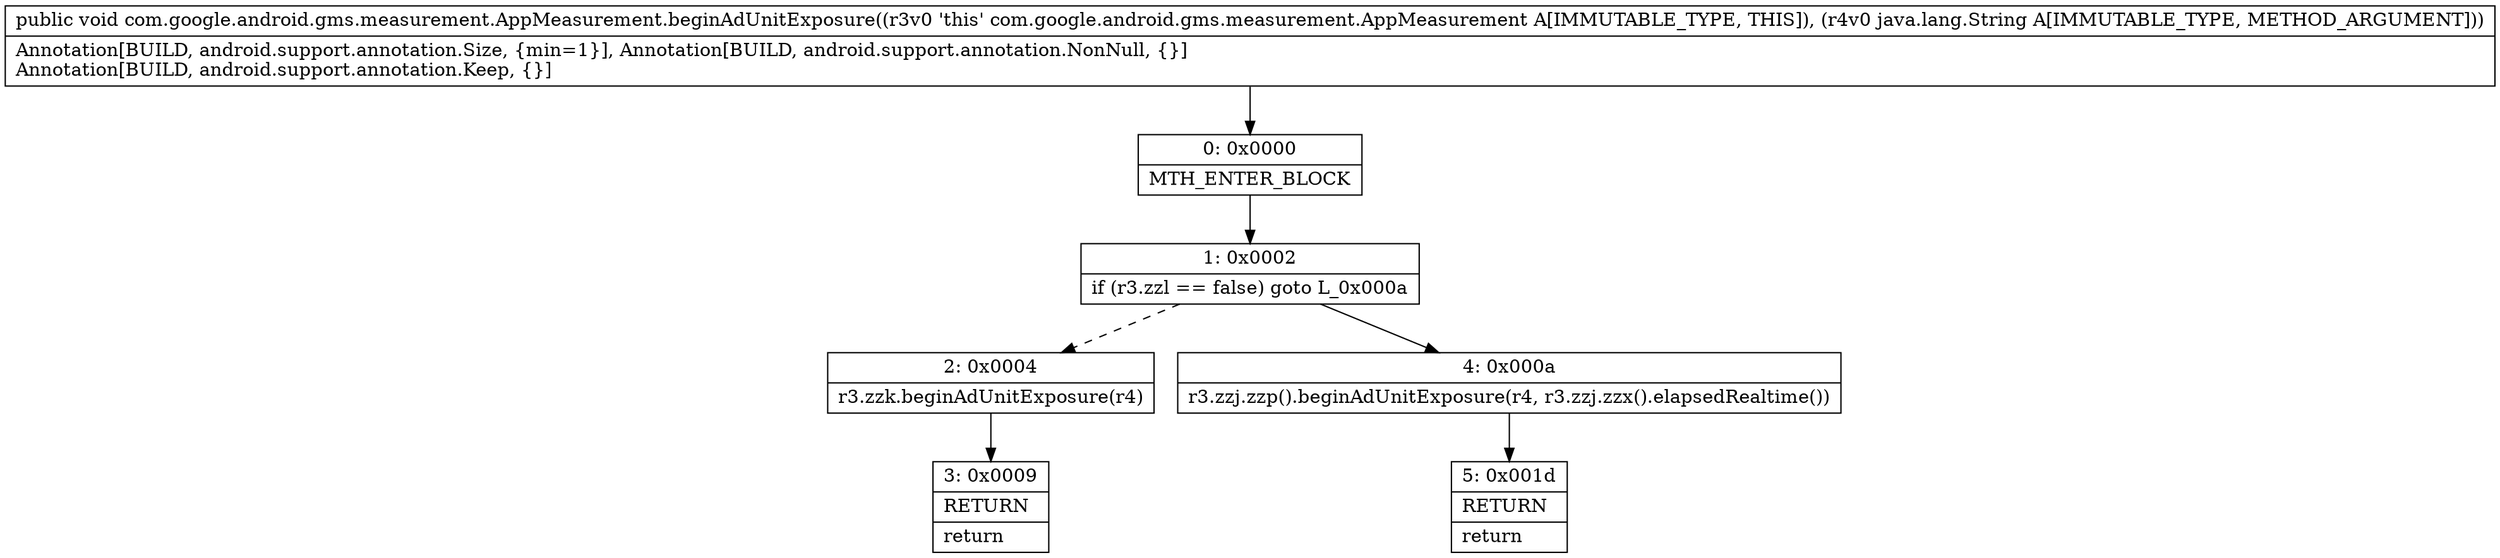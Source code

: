 digraph "CFG forcom.google.android.gms.measurement.AppMeasurement.beginAdUnitExposure(Ljava\/lang\/String;)V" {
Node_0 [shape=record,label="{0\:\ 0x0000|MTH_ENTER_BLOCK\l}"];
Node_1 [shape=record,label="{1\:\ 0x0002|if (r3.zzl == false) goto L_0x000a\l}"];
Node_2 [shape=record,label="{2\:\ 0x0004|r3.zzk.beginAdUnitExposure(r4)\l}"];
Node_3 [shape=record,label="{3\:\ 0x0009|RETURN\l|return\l}"];
Node_4 [shape=record,label="{4\:\ 0x000a|r3.zzj.zzp().beginAdUnitExposure(r4, r3.zzj.zzx().elapsedRealtime())\l}"];
Node_5 [shape=record,label="{5\:\ 0x001d|RETURN\l|return\l}"];
MethodNode[shape=record,label="{public void com.google.android.gms.measurement.AppMeasurement.beginAdUnitExposure((r3v0 'this' com.google.android.gms.measurement.AppMeasurement A[IMMUTABLE_TYPE, THIS]), (r4v0 java.lang.String A[IMMUTABLE_TYPE, METHOD_ARGUMENT]))  | Annotation[BUILD, android.support.annotation.Size, \{min=1\}], Annotation[BUILD, android.support.annotation.NonNull, \{\}]\lAnnotation[BUILD, android.support.annotation.Keep, \{\}]\l}"];
MethodNode -> Node_0;
Node_0 -> Node_1;
Node_1 -> Node_2[style=dashed];
Node_1 -> Node_4;
Node_2 -> Node_3;
Node_4 -> Node_5;
}

